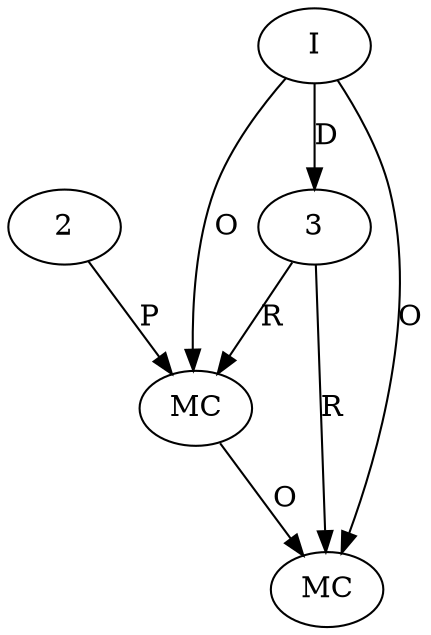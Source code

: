 digraph "AUG" {

  1 [ label="MC" s="append()" t="StrBuilder" l="391" ];
  2 [ t="int" v="0" ];
  3 [ t="StrBuilder" n="sb" ];
  4 [ label="MC" s="toString()" t="StrBuilder" l="440" ];
  5 [ label="I" t="StrBuilder" l="390" ];
  3 -> 1 [ label="R" ];
  2 -> 1 [ label="P" ];
  5 -> 1 [ label="O" ];
  5 -> 3 [ label="D" ];
  3 -> 4 [ label="R" ];
  1 -> 4 [ label="O" ];
  5 -> 4 [ label="O" ];
}

